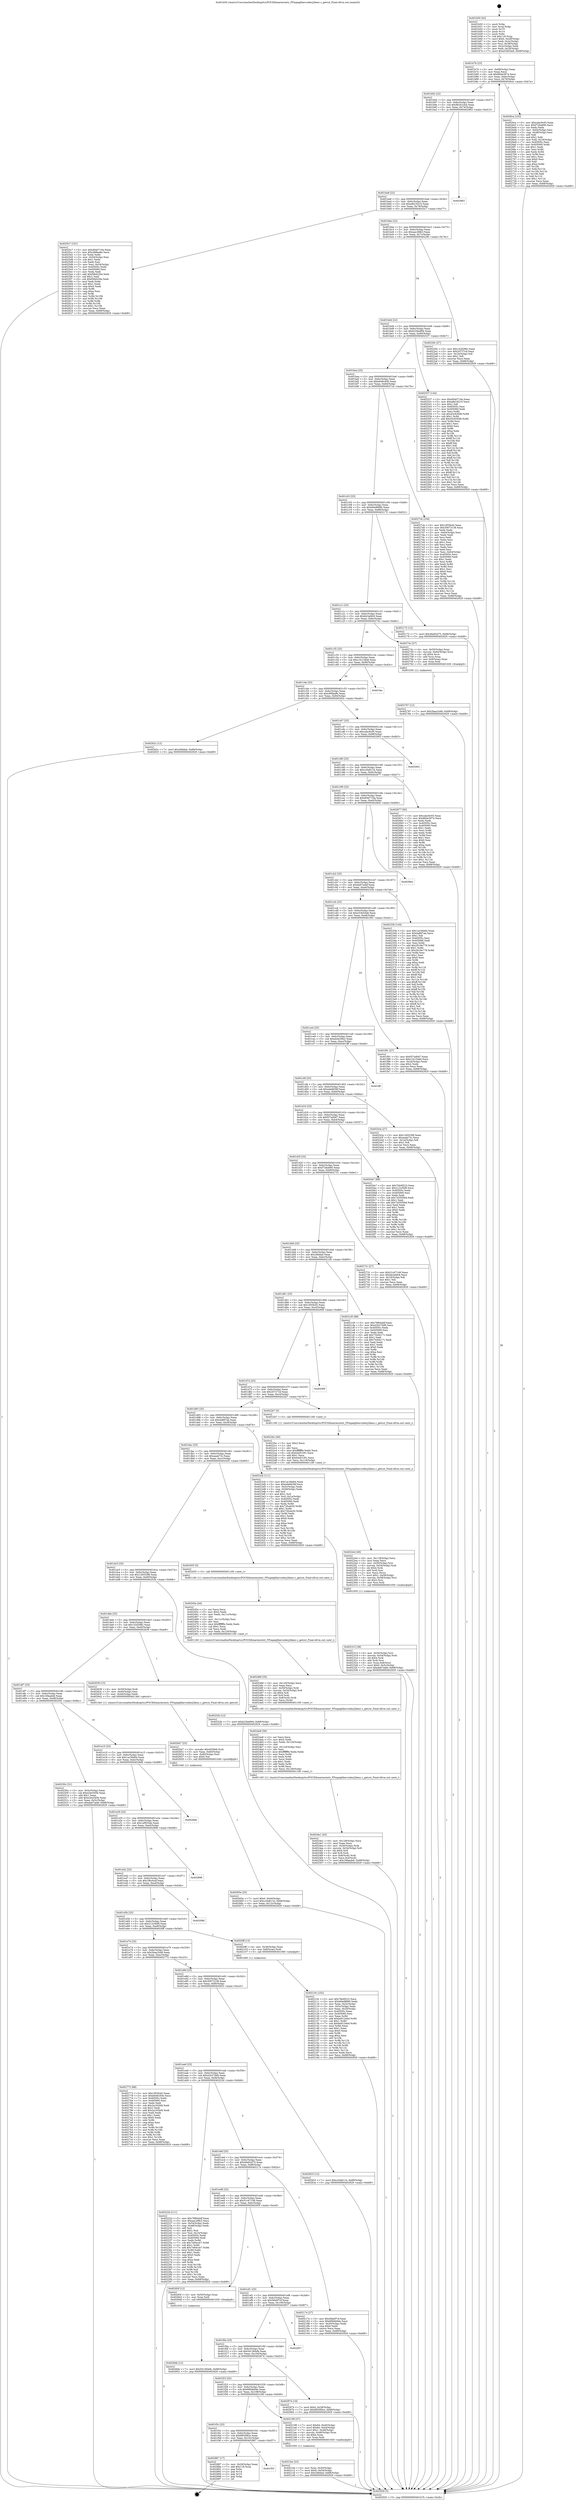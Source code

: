 digraph "0x401b50" {
  label = "0x401b50 (/mnt/c/Users/mathe/Desktop/tcc/POCII/binaries/extr_FFmpeglibavcodecj2kenc.c_getcut_Final-ollvm.out::main(0))"
  labelloc = "t"
  node[shape=record]

  Entry [label="",width=0.3,height=0.3,shape=circle,fillcolor=black,style=filled]
  "0x401b7b" [label="{
     0x401b7b [23]\l
     | [instrs]\l
     &nbsp;&nbsp;0x401b7b \<+3\>: mov -0x68(%rbp),%eax\l
     &nbsp;&nbsp;0x401b7e \<+2\>: mov %eax,%ecx\l
     &nbsp;&nbsp;0x401b80 \<+6\>: sub $0x86de3974,%ecx\l
     &nbsp;&nbsp;0x401b86 \<+3\>: mov %eax,-0x6c(%rbp)\l
     &nbsp;&nbsp;0x401b89 \<+3\>: mov %ecx,-0x70(%rbp)\l
     &nbsp;&nbsp;0x401b8c \<+6\>: je 00000000004026ca \<main+0xb7a\>\l
  }"]
  "0x4026ca" [label="{
     0x4026ca [103]\l
     | [instrs]\l
     &nbsp;&nbsp;0x4026ca \<+5\>: mov $0xcabc9c05,%eax\l
     &nbsp;&nbsp;0x4026cf \<+5\>: mov $0xf726a690,%ecx\l
     &nbsp;&nbsp;0x4026d4 \<+2\>: xor %edx,%edx\l
     &nbsp;&nbsp;0x4026d6 \<+3\>: mov -0x64(%rbp),%esi\l
     &nbsp;&nbsp;0x4026d9 \<+3\>: cmp -0x48(%rbp),%esi\l
     &nbsp;&nbsp;0x4026dc \<+4\>: setl %dil\l
     &nbsp;&nbsp;0x4026e0 \<+4\>: and $0x1,%dil\l
     &nbsp;&nbsp;0x4026e4 \<+4\>: mov %dil,-0x19(%rbp)\l
     &nbsp;&nbsp;0x4026e8 \<+7\>: mov 0x40505c,%esi\l
     &nbsp;&nbsp;0x4026ef \<+8\>: mov 0x405060,%r8d\l
     &nbsp;&nbsp;0x4026f7 \<+3\>: sub $0x1,%edx\l
     &nbsp;&nbsp;0x4026fa \<+3\>: mov %esi,%r9d\l
     &nbsp;&nbsp;0x4026fd \<+3\>: add %edx,%r9d\l
     &nbsp;&nbsp;0x402700 \<+4\>: imul %r9d,%esi\l
     &nbsp;&nbsp;0x402704 \<+3\>: and $0x1,%esi\l
     &nbsp;&nbsp;0x402707 \<+3\>: cmp $0x0,%esi\l
     &nbsp;&nbsp;0x40270a \<+4\>: sete %dil\l
     &nbsp;&nbsp;0x40270e \<+4\>: cmp $0xa,%r8d\l
     &nbsp;&nbsp;0x402712 \<+4\>: setl %r10b\l
     &nbsp;&nbsp;0x402716 \<+3\>: mov %dil,%r11b\l
     &nbsp;&nbsp;0x402719 \<+3\>: and %r10b,%r11b\l
     &nbsp;&nbsp;0x40271c \<+3\>: xor %r10b,%dil\l
     &nbsp;&nbsp;0x40271f \<+3\>: or %dil,%r11b\l
     &nbsp;&nbsp;0x402722 \<+4\>: test $0x1,%r11b\l
     &nbsp;&nbsp;0x402726 \<+3\>: cmovne %ecx,%eax\l
     &nbsp;&nbsp;0x402729 \<+3\>: mov %eax,-0x68(%rbp)\l
     &nbsp;&nbsp;0x40272c \<+5\>: jmp 0000000000402929 \<main+0xdd9\>\l
  }"]
  "0x401b92" [label="{
     0x401b92 [22]\l
     | [instrs]\l
     &nbsp;&nbsp;0x401b92 \<+5\>: jmp 0000000000401b97 \<main+0x47\>\l
     &nbsp;&nbsp;0x401b97 \<+3\>: mov -0x6c(%rbp),%eax\l
     &nbsp;&nbsp;0x401b9a \<+5\>: sub $0x8b2b1dcb,%eax\l
     &nbsp;&nbsp;0x401b9f \<+3\>: mov %eax,-0x74(%rbp)\l
     &nbsp;&nbsp;0x401ba2 \<+6\>: je 0000000000402863 \<main+0xd13\>\l
  }"]
  Exit [label="",width=0.3,height=0.3,shape=circle,fillcolor=black,style=filled,peripheries=2]
  "0x402863" [label="{
     0x402863\l
  }", style=dashed]
  "0x401ba8" [label="{
     0x401ba8 [22]\l
     | [instrs]\l
     &nbsp;&nbsp;0x401ba8 \<+5\>: jmp 0000000000401bad \<main+0x5d\>\l
     &nbsp;&nbsp;0x401bad \<+3\>: mov -0x6c(%rbp),%eax\l
     &nbsp;&nbsp;0x401bb0 \<+5\>: sub $0xa8d19210,%eax\l
     &nbsp;&nbsp;0x401bb5 \<+3\>: mov %eax,-0x78(%rbp)\l
     &nbsp;&nbsp;0x401bb8 \<+6\>: je 00000000004025c7 \<main+0xa77\>\l
  }"]
  "0x401f55" [label="{
     0x401f55\l
  }", style=dashed]
  "0x4025c7" [label="{
     0x4025c7 [101]\l
     | [instrs]\l
     &nbsp;&nbsp;0x4025c7 \<+5\>: mov $0xd040719a,%eax\l
     &nbsp;&nbsp;0x4025cc \<+5\>: mov $0xc89faa8e,%ecx\l
     &nbsp;&nbsp;0x4025d1 \<+2\>: xor %edx,%edx\l
     &nbsp;&nbsp;0x4025d3 \<+3\>: mov -0x54(%rbp),%esi\l
     &nbsp;&nbsp;0x4025d6 \<+3\>: sub $0x1,%edx\l
     &nbsp;&nbsp;0x4025d9 \<+2\>: sub %edx,%esi\l
     &nbsp;&nbsp;0x4025db \<+3\>: mov %esi,-0x54(%rbp)\l
     &nbsp;&nbsp;0x4025de \<+7\>: mov 0x40505c,%edx\l
     &nbsp;&nbsp;0x4025e5 \<+7\>: mov 0x405060,%esi\l
     &nbsp;&nbsp;0x4025ec \<+2\>: mov %edx,%edi\l
     &nbsp;&nbsp;0x4025ee \<+6\>: add $0xf56d226e,%edi\l
     &nbsp;&nbsp;0x4025f4 \<+3\>: sub $0x1,%edi\l
     &nbsp;&nbsp;0x4025f7 \<+6\>: sub $0xf56d226e,%edi\l
     &nbsp;&nbsp;0x4025fd \<+3\>: imul %edi,%edx\l
     &nbsp;&nbsp;0x402600 \<+3\>: and $0x1,%edx\l
     &nbsp;&nbsp;0x402603 \<+3\>: cmp $0x0,%edx\l
     &nbsp;&nbsp;0x402606 \<+4\>: sete %r8b\l
     &nbsp;&nbsp;0x40260a \<+3\>: cmp $0xa,%esi\l
     &nbsp;&nbsp;0x40260d \<+4\>: setl %r9b\l
     &nbsp;&nbsp;0x402611 \<+3\>: mov %r8b,%r10b\l
     &nbsp;&nbsp;0x402614 \<+3\>: and %r9b,%r10b\l
     &nbsp;&nbsp;0x402617 \<+3\>: xor %r9b,%r8b\l
     &nbsp;&nbsp;0x40261a \<+3\>: or %r8b,%r10b\l
     &nbsp;&nbsp;0x40261d \<+4\>: test $0x1,%r10b\l
     &nbsp;&nbsp;0x402621 \<+3\>: cmovne %ecx,%eax\l
     &nbsp;&nbsp;0x402624 \<+3\>: mov %eax,-0x68(%rbp)\l
     &nbsp;&nbsp;0x402627 \<+5\>: jmp 0000000000402929 \<main+0xdd9\>\l
  }"]
  "0x401bbe" [label="{
     0x401bbe [22]\l
     | [instrs]\l
     &nbsp;&nbsp;0x401bbe \<+5\>: jmp 0000000000401bc3 \<main+0x73\>\l
     &nbsp;&nbsp;0x401bc3 \<+3\>: mov -0x6c(%rbp),%eax\l
     &nbsp;&nbsp;0x401bc6 \<+5\>: sub $0xaac28fe3,%eax\l
     &nbsp;&nbsp;0x401bcb \<+3\>: mov %eax,-0x7c(%rbp)\l
     &nbsp;&nbsp;0x401bce \<+6\>: je 000000000040229c \<main+0x74c\>\l
  }"]
  "0x402887" [label="{
     0x402887 [17]\l
     | [instrs]\l
     &nbsp;&nbsp;0x402887 \<+3\>: mov -0x28(%rbp),%eax\l
     &nbsp;&nbsp;0x40288a \<+7\>: add $0x118,%rsp\l
     &nbsp;&nbsp;0x402891 \<+1\>: pop %rbx\l
     &nbsp;&nbsp;0x402892 \<+2\>: pop %r14\l
     &nbsp;&nbsp;0x402894 \<+2\>: pop %r15\l
     &nbsp;&nbsp;0x402896 \<+1\>: pop %rbp\l
     &nbsp;&nbsp;0x402897 \<+1\>: ret\l
  }"]
  "0x40229c" [label="{
     0x40229c [27]\l
     | [instrs]\l
     &nbsp;&nbsp;0x40229c \<+5\>: mov $0x142f298c,%eax\l
     &nbsp;&nbsp;0x4022a1 \<+5\>: mov $0x20727cd,%ecx\l
     &nbsp;&nbsp;0x4022a6 \<+3\>: mov -0x1b(%rbp),%dl\l
     &nbsp;&nbsp;0x4022a9 \<+3\>: test $0x1,%dl\l
     &nbsp;&nbsp;0x4022ac \<+3\>: cmovne %ecx,%eax\l
     &nbsp;&nbsp;0x4022af \<+3\>: mov %eax,-0x68(%rbp)\l
     &nbsp;&nbsp;0x4022b2 \<+5\>: jmp 0000000000402929 \<main+0xdd9\>\l
  }"]
  "0x401bd4" [label="{
     0x401bd4 [22]\l
     | [instrs]\l
     &nbsp;&nbsp;0x401bd4 \<+5\>: jmp 0000000000401bd9 \<main+0x89\>\l
     &nbsp;&nbsp;0x401bd9 \<+3\>: mov -0x6c(%rbp),%eax\l
     &nbsp;&nbsp;0x401bdc \<+5\>: sub $0xb22be994,%eax\l
     &nbsp;&nbsp;0x401be1 \<+3\>: mov %eax,-0x80(%rbp)\l
     &nbsp;&nbsp;0x401be4 \<+6\>: je 0000000000402537 \<main+0x9e7\>\l
  }"]
  "0x40284b" [label="{
     0x40284b [12]\l
     | [instrs]\l
     &nbsp;&nbsp;0x40284b \<+7\>: movl $0x5d1364db,-0x68(%rbp)\l
     &nbsp;&nbsp;0x402852 \<+5\>: jmp 0000000000402929 \<main+0xdd9\>\l
  }"]
  "0x402537" [label="{
     0x402537 [144]\l
     | [instrs]\l
     &nbsp;&nbsp;0x402537 \<+5\>: mov $0xd040719a,%eax\l
     &nbsp;&nbsp;0x40253c \<+5\>: mov $0xa8d19210,%ecx\l
     &nbsp;&nbsp;0x402541 \<+2\>: mov $0x1,%dl\l
     &nbsp;&nbsp;0x402543 \<+7\>: mov 0x40505c,%esi\l
     &nbsp;&nbsp;0x40254a \<+7\>: mov 0x405060,%edi\l
     &nbsp;&nbsp;0x402551 \<+3\>: mov %esi,%r8d\l
     &nbsp;&nbsp;0x402554 \<+7\>: sub $0x43c630d9,%r8d\l
     &nbsp;&nbsp;0x40255b \<+4\>: sub $0x1,%r8d\l
     &nbsp;&nbsp;0x40255f \<+7\>: add $0x43c630d9,%r8d\l
     &nbsp;&nbsp;0x402566 \<+4\>: imul %r8d,%esi\l
     &nbsp;&nbsp;0x40256a \<+3\>: and $0x1,%esi\l
     &nbsp;&nbsp;0x40256d \<+3\>: cmp $0x0,%esi\l
     &nbsp;&nbsp;0x402570 \<+4\>: sete %r9b\l
     &nbsp;&nbsp;0x402574 \<+3\>: cmp $0xa,%edi\l
     &nbsp;&nbsp;0x402577 \<+4\>: setl %r10b\l
     &nbsp;&nbsp;0x40257b \<+3\>: mov %r9b,%r11b\l
     &nbsp;&nbsp;0x40257e \<+4\>: xor $0xff,%r11b\l
     &nbsp;&nbsp;0x402582 \<+3\>: mov %r10b,%bl\l
     &nbsp;&nbsp;0x402585 \<+3\>: xor $0xff,%bl\l
     &nbsp;&nbsp;0x402588 \<+3\>: xor $0x1,%dl\l
     &nbsp;&nbsp;0x40258b \<+3\>: mov %r11b,%r14b\l
     &nbsp;&nbsp;0x40258e \<+4\>: and $0xff,%r14b\l
     &nbsp;&nbsp;0x402592 \<+3\>: and %dl,%r9b\l
     &nbsp;&nbsp;0x402595 \<+3\>: mov %bl,%r15b\l
     &nbsp;&nbsp;0x402598 \<+4\>: and $0xff,%r15b\l
     &nbsp;&nbsp;0x40259c \<+3\>: and %dl,%r10b\l
     &nbsp;&nbsp;0x40259f \<+3\>: or %r9b,%r14b\l
     &nbsp;&nbsp;0x4025a2 \<+3\>: or %r10b,%r15b\l
     &nbsp;&nbsp;0x4025a5 \<+3\>: xor %r15b,%r14b\l
     &nbsp;&nbsp;0x4025a8 \<+3\>: or %bl,%r11b\l
     &nbsp;&nbsp;0x4025ab \<+4\>: xor $0xff,%r11b\l
     &nbsp;&nbsp;0x4025af \<+3\>: or $0x1,%dl\l
     &nbsp;&nbsp;0x4025b2 \<+3\>: and %dl,%r11b\l
     &nbsp;&nbsp;0x4025b5 \<+3\>: or %r11b,%r14b\l
     &nbsp;&nbsp;0x4025b8 \<+4\>: test $0x1,%r14b\l
     &nbsp;&nbsp;0x4025bc \<+3\>: cmovne %ecx,%eax\l
     &nbsp;&nbsp;0x4025bf \<+3\>: mov %eax,-0x68(%rbp)\l
     &nbsp;&nbsp;0x4025c2 \<+5\>: jmp 0000000000402929 \<main+0xdd9\>\l
  }"]
  "0x401bea" [label="{
     0x401bea [25]\l
     | [instrs]\l
     &nbsp;&nbsp;0x401bea \<+5\>: jmp 0000000000401bef \<main+0x9f\>\l
     &nbsp;&nbsp;0x401bef \<+3\>: mov -0x6c(%rbp),%eax\l
     &nbsp;&nbsp;0x401bf2 \<+5\>: sub $0xb646c93b,%eax\l
     &nbsp;&nbsp;0x401bf7 \<+6\>: mov %eax,-0x84(%rbp)\l
     &nbsp;&nbsp;0x401bfd \<+6\>: je 00000000004027cb \<main+0xc7b\>\l
  }"]
  "0x402767" [label="{
     0x402767 [12]\l
     | [instrs]\l
     &nbsp;&nbsp;0x402767 \<+7\>: movl $0x2baa1b48,-0x68(%rbp)\l
     &nbsp;&nbsp;0x40276e \<+5\>: jmp 0000000000402929 \<main+0xdd9\>\l
  }"]
  "0x4027cb" [label="{
     0x4027cb [104]\l
     | [instrs]\l
     &nbsp;&nbsp;0x4027cb \<+5\>: mov $0x1855b45,%eax\l
     &nbsp;&nbsp;0x4027d0 \<+5\>: mov $0x30673138,%ecx\l
     &nbsp;&nbsp;0x4027d5 \<+2\>: xor %edx,%edx\l
     &nbsp;&nbsp;0x4027d7 \<+3\>: mov -0x64(%rbp),%esi\l
     &nbsp;&nbsp;0x4027da \<+2\>: mov %edx,%edi\l
     &nbsp;&nbsp;0x4027dc \<+2\>: sub %esi,%edi\l
     &nbsp;&nbsp;0x4027de \<+2\>: mov %edx,%esi\l
     &nbsp;&nbsp;0x4027e0 \<+3\>: sub $0x1,%esi\l
     &nbsp;&nbsp;0x4027e3 \<+2\>: add %esi,%edi\l
     &nbsp;&nbsp;0x4027e5 \<+2\>: mov %edx,%esi\l
     &nbsp;&nbsp;0x4027e7 \<+2\>: sub %edi,%esi\l
     &nbsp;&nbsp;0x4027e9 \<+3\>: mov %esi,-0x64(%rbp)\l
     &nbsp;&nbsp;0x4027ec \<+7\>: mov 0x40505c,%esi\l
     &nbsp;&nbsp;0x4027f3 \<+7\>: mov 0x405060,%edi\l
     &nbsp;&nbsp;0x4027fa \<+3\>: sub $0x1,%edx\l
     &nbsp;&nbsp;0x4027fd \<+3\>: mov %esi,%r8d\l
     &nbsp;&nbsp;0x402800 \<+3\>: add %edx,%r8d\l
     &nbsp;&nbsp;0x402803 \<+4\>: imul %r8d,%esi\l
     &nbsp;&nbsp;0x402807 \<+3\>: and $0x1,%esi\l
     &nbsp;&nbsp;0x40280a \<+3\>: cmp $0x0,%esi\l
     &nbsp;&nbsp;0x40280d \<+4\>: sete %r9b\l
     &nbsp;&nbsp;0x402811 \<+3\>: cmp $0xa,%edi\l
     &nbsp;&nbsp;0x402814 \<+4\>: setl %r10b\l
     &nbsp;&nbsp;0x402818 \<+3\>: mov %r9b,%r11b\l
     &nbsp;&nbsp;0x40281b \<+3\>: and %r10b,%r11b\l
     &nbsp;&nbsp;0x40281e \<+3\>: xor %r10b,%r9b\l
     &nbsp;&nbsp;0x402821 \<+3\>: or %r9b,%r11b\l
     &nbsp;&nbsp;0x402824 \<+4\>: test $0x1,%r11b\l
     &nbsp;&nbsp;0x402828 \<+3\>: cmovne %ecx,%eax\l
     &nbsp;&nbsp;0x40282b \<+3\>: mov %eax,-0x68(%rbp)\l
     &nbsp;&nbsp;0x40282e \<+5\>: jmp 0000000000402929 \<main+0xdd9\>\l
  }"]
  "0x401c03" [label="{
     0x401c03 [25]\l
     | [instrs]\l
     &nbsp;&nbsp;0x401c03 \<+5\>: jmp 0000000000401c08 \<main+0xb8\>\l
     &nbsp;&nbsp;0x401c08 \<+3\>: mov -0x6c(%rbp),%eax\l
     &nbsp;&nbsp;0x401c0b \<+5\>: sub $0xb94d6890,%eax\l
     &nbsp;&nbsp;0x401c10 \<+6\>: mov %eax,-0x88(%rbp)\l
     &nbsp;&nbsp;0x401c16 \<+6\>: je 0000000000402172 \<main+0x622\>\l
  }"]
  "0x40265e" [label="{
     0x40265e [25]\l
     | [instrs]\l
     &nbsp;&nbsp;0x40265e \<+7\>: movl $0x0,-0x64(%rbp)\l
     &nbsp;&nbsp;0x402665 \<+7\>: movl $0xcc0a811b,-0x68(%rbp)\l
     &nbsp;&nbsp;0x40266c \<+6\>: mov %eax,-0x12c(%rbp)\l
     &nbsp;&nbsp;0x402672 \<+5\>: jmp 0000000000402929 \<main+0xdd9\>\l
  }"]
  "0x402172" [label="{
     0x402172 [12]\l
     | [instrs]\l
     &nbsp;&nbsp;0x402172 \<+7\>: movl $0x49a92d75,-0x68(%rbp)\l
     &nbsp;&nbsp;0x402179 \<+5\>: jmp 0000000000402929 \<main+0xdd9\>\l
  }"]
  "0x401c1c" [label="{
     0x401c1c [25]\l
     | [instrs]\l
     &nbsp;&nbsp;0x401c1c \<+5\>: jmp 0000000000401c21 \<main+0xd1\>\l
     &nbsp;&nbsp;0x401c21 \<+3\>: mov -0x6c(%rbp),%eax\l
     &nbsp;&nbsp;0x401c24 \<+5\>: sub $0xbb3a6fc6,%eax\l
     &nbsp;&nbsp;0x401c29 \<+6\>: mov %eax,-0x8c(%rbp)\l
     &nbsp;&nbsp;0x401c2f \<+6\>: je 000000000040274c \<main+0xbfc\>\l
  }"]
  "0x402647" [label="{
     0x402647 [23]\l
     | [instrs]\l
     &nbsp;&nbsp;0x402647 \<+10\>: movabs $0x4030b6,%rdi\l
     &nbsp;&nbsp;0x402651 \<+3\>: mov %eax,-0x60(%rbp)\l
     &nbsp;&nbsp;0x402654 \<+3\>: mov -0x60(%rbp),%esi\l
     &nbsp;&nbsp;0x402657 \<+2\>: mov $0x0,%al\l
     &nbsp;&nbsp;0x402659 \<+5\>: call 0000000000401040 \<printf@plt\>\l
     | [calls]\l
     &nbsp;&nbsp;0x401040 \{1\} (unknown)\l
  }"]
  "0x40274c" [label="{
     0x40274c [27]\l
     | [instrs]\l
     &nbsp;&nbsp;0x40274c \<+4\>: mov -0x50(%rbp),%rax\l
     &nbsp;&nbsp;0x402750 \<+4\>: movslq -0x64(%rbp),%rcx\l
     &nbsp;&nbsp;0x402754 \<+4\>: shl $0x4,%rcx\l
     &nbsp;&nbsp;0x402758 \<+3\>: add %rcx,%rax\l
     &nbsp;&nbsp;0x40275b \<+4\>: mov 0x8(%rax),%rax\l
     &nbsp;&nbsp;0x40275f \<+3\>: mov %rax,%rdi\l
     &nbsp;&nbsp;0x402762 \<+5\>: call 0000000000401030 \<free@plt\>\l
     | [calls]\l
     &nbsp;&nbsp;0x401030 \{1\} (unknown)\l
  }"]
  "0x401c35" [label="{
     0x401c35 [25]\l
     | [instrs]\l
     &nbsp;&nbsp;0x401c35 \<+5\>: jmp 0000000000401c3a \<main+0xea\>\l
     &nbsp;&nbsp;0x401c3a \<+3\>: mov -0x6c(%rbp),%eax\l
     &nbsp;&nbsp;0x401c3d \<+5\>: sub $0xc1b134dd,%eax\l
     &nbsp;&nbsp;0x401c42 \<+6\>: mov %eax,-0x90(%rbp)\l
     &nbsp;&nbsp;0x401c48 \<+6\>: je 0000000000401fac \<main+0x45c\>\l
  }"]
  "0x4024e1" [label="{
     0x4024e1 [43]\l
     | [instrs]\l
     &nbsp;&nbsp;0x4024e1 \<+6\>: mov -0x128(%rbp),%ecx\l
     &nbsp;&nbsp;0x4024e7 \<+3\>: imul %eax,%ecx\l
     &nbsp;&nbsp;0x4024ea \<+4\>: mov -0x50(%rbp),%rdi\l
     &nbsp;&nbsp;0x4024ee \<+4\>: movslq -0x54(%rbp),%r8\l
     &nbsp;&nbsp;0x4024f2 \<+4\>: shl $0x4,%r8\l
     &nbsp;&nbsp;0x4024f6 \<+3\>: add %r8,%rdi\l
     &nbsp;&nbsp;0x4024f9 \<+4\>: mov 0x8(%rdi),%rdi\l
     &nbsp;&nbsp;0x4024fd \<+3\>: mov %ecx,0x4(%rdi)\l
     &nbsp;&nbsp;0x402500 \<+7\>: movl $0x16faade6,-0x68(%rbp)\l
     &nbsp;&nbsp;0x402507 \<+5\>: jmp 0000000000402929 \<main+0xdd9\>\l
  }"]
  "0x401fac" [label="{
     0x401fac\l
  }", style=dashed]
  "0x401c4e" [label="{
     0x401c4e [25]\l
     | [instrs]\l
     &nbsp;&nbsp;0x401c4e \<+5\>: jmp 0000000000401c53 \<main+0x103\>\l
     &nbsp;&nbsp;0x401c53 \<+3\>: mov -0x6c(%rbp),%eax\l
     &nbsp;&nbsp;0x401c56 \<+5\>: sub $0xc89faa8e,%eax\l
     &nbsp;&nbsp;0x401c5b \<+6\>: mov %eax,-0x94(%rbp)\l
     &nbsp;&nbsp;0x401c61 \<+6\>: je 000000000040262c \<main+0xadc\>\l
  }"]
  "0x4024a9" [label="{
     0x4024a9 [56]\l
     | [instrs]\l
     &nbsp;&nbsp;0x4024a9 \<+2\>: xor %ecx,%ecx\l
     &nbsp;&nbsp;0x4024ab \<+5\>: mov $0x2,%edx\l
     &nbsp;&nbsp;0x4024b0 \<+6\>: mov %edx,-0x124(%rbp)\l
     &nbsp;&nbsp;0x4024b6 \<+1\>: cltd\l
     &nbsp;&nbsp;0x4024b7 \<+6\>: mov -0x124(%rbp),%esi\l
     &nbsp;&nbsp;0x4024bd \<+2\>: idiv %esi\l
     &nbsp;&nbsp;0x4024bf \<+6\>: imul $0xfffffffe,%edx,%edx\l
     &nbsp;&nbsp;0x4024c5 \<+3\>: mov %ecx,%r9d\l
     &nbsp;&nbsp;0x4024c8 \<+3\>: sub %edx,%r9d\l
     &nbsp;&nbsp;0x4024cb \<+2\>: mov %ecx,%edx\l
     &nbsp;&nbsp;0x4024cd \<+3\>: sub $0x1,%edx\l
     &nbsp;&nbsp;0x4024d0 \<+3\>: add %edx,%r9d\l
     &nbsp;&nbsp;0x4024d3 \<+3\>: sub %r9d,%ecx\l
     &nbsp;&nbsp;0x4024d6 \<+6\>: mov %ecx,-0x128(%rbp)\l
     &nbsp;&nbsp;0x4024dc \<+5\>: call 0000000000401160 \<next_i\>\l
     | [calls]\l
     &nbsp;&nbsp;0x401160 \{1\} (/mnt/c/Users/mathe/Desktop/tcc/POCII/binaries/extr_FFmpeglibavcodecj2kenc.c_getcut_Final-ollvm.out::next_i)\l
  }"]
  "0x40262c" [label="{
     0x40262c [12]\l
     | [instrs]\l
     &nbsp;&nbsp;0x40262c \<+7\>: movl $0x28dda4,-0x68(%rbp)\l
     &nbsp;&nbsp;0x402633 \<+5\>: jmp 0000000000402929 \<main+0xdd9\>\l
  }"]
  "0x401c67" [label="{
     0x401c67 [25]\l
     | [instrs]\l
     &nbsp;&nbsp;0x401c67 \<+5\>: jmp 0000000000401c6c \<main+0x11c\>\l
     &nbsp;&nbsp;0x401c6c \<+3\>: mov -0x6c(%rbp),%eax\l
     &nbsp;&nbsp;0x401c6f \<+5\>: sub $0xcabc9c05,%eax\l
     &nbsp;&nbsp;0x401c74 \<+6\>: mov %eax,-0x98(%rbp)\l
     &nbsp;&nbsp;0x401c7a \<+6\>: je 0000000000402903 \<main+0xdb3\>\l
  }"]
  "0x402486" [label="{
     0x402486 [35]\l
     | [instrs]\l
     &nbsp;&nbsp;0x402486 \<+6\>: mov -0x120(%rbp),%ecx\l
     &nbsp;&nbsp;0x40248c \<+3\>: imul %eax,%ecx\l
     &nbsp;&nbsp;0x40248f \<+4\>: mov -0x50(%rbp),%rdi\l
     &nbsp;&nbsp;0x402493 \<+4\>: movslq -0x54(%rbp),%r8\l
     &nbsp;&nbsp;0x402497 \<+4\>: shl $0x4,%r8\l
     &nbsp;&nbsp;0x40249b \<+3\>: add %r8,%rdi\l
     &nbsp;&nbsp;0x40249e \<+4\>: mov 0x8(%rdi),%rdi\l
     &nbsp;&nbsp;0x4024a2 \<+2\>: mov %ecx,(%rdi)\l
     &nbsp;&nbsp;0x4024a4 \<+5\>: call 0000000000401160 \<next_i\>\l
     | [calls]\l
     &nbsp;&nbsp;0x401160 \{1\} (/mnt/c/Users/mathe/Desktop/tcc/POCII/binaries/extr_FFmpeglibavcodecj2kenc.c_getcut_Final-ollvm.out::next_i)\l
  }"]
  "0x402903" [label="{
     0x402903\l
  }", style=dashed]
  "0x401c80" [label="{
     0x401c80 [25]\l
     | [instrs]\l
     &nbsp;&nbsp;0x401c80 \<+5\>: jmp 0000000000401c85 \<main+0x135\>\l
     &nbsp;&nbsp;0x401c85 \<+3\>: mov -0x6c(%rbp),%eax\l
     &nbsp;&nbsp;0x401c88 \<+5\>: sub $0xcc0a811b,%eax\l
     &nbsp;&nbsp;0x401c8d \<+6\>: mov %eax,-0x9c(%rbp)\l
     &nbsp;&nbsp;0x401c93 \<+6\>: je 0000000000402677 \<main+0xb27\>\l
  }"]
  "0x40245a" [label="{
     0x40245a [44]\l
     | [instrs]\l
     &nbsp;&nbsp;0x40245a \<+2\>: xor %ecx,%ecx\l
     &nbsp;&nbsp;0x40245c \<+5\>: mov $0x2,%edx\l
     &nbsp;&nbsp;0x402461 \<+6\>: mov %edx,-0x11c(%rbp)\l
     &nbsp;&nbsp;0x402467 \<+1\>: cltd\l
     &nbsp;&nbsp;0x402468 \<+6\>: mov -0x11c(%rbp),%esi\l
     &nbsp;&nbsp;0x40246e \<+2\>: idiv %esi\l
     &nbsp;&nbsp;0x402470 \<+6\>: imul $0xfffffffe,%edx,%edx\l
     &nbsp;&nbsp;0x402476 \<+3\>: sub $0x1,%ecx\l
     &nbsp;&nbsp;0x402479 \<+2\>: sub %ecx,%edx\l
     &nbsp;&nbsp;0x40247b \<+6\>: mov %edx,-0x120(%rbp)\l
     &nbsp;&nbsp;0x402481 \<+5\>: call 0000000000401160 \<next_i\>\l
     | [calls]\l
     &nbsp;&nbsp;0x401160 \{1\} (/mnt/c/Users/mathe/Desktop/tcc/POCII/binaries/extr_FFmpeglibavcodecj2kenc.c_getcut_Final-ollvm.out::next_i)\l
  }"]
  "0x402677" [label="{
     0x402677 [83]\l
     | [instrs]\l
     &nbsp;&nbsp;0x402677 \<+5\>: mov $0xcabc9c05,%eax\l
     &nbsp;&nbsp;0x40267c \<+5\>: mov $0x86de3974,%ecx\l
     &nbsp;&nbsp;0x402681 \<+2\>: xor %edx,%edx\l
     &nbsp;&nbsp;0x402683 \<+7\>: mov 0x40505c,%esi\l
     &nbsp;&nbsp;0x40268a \<+7\>: mov 0x405060,%edi\l
     &nbsp;&nbsp;0x402691 \<+3\>: sub $0x1,%edx\l
     &nbsp;&nbsp;0x402694 \<+3\>: mov %esi,%r8d\l
     &nbsp;&nbsp;0x402697 \<+3\>: add %edx,%r8d\l
     &nbsp;&nbsp;0x40269a \<+4\>: imul %r8d,%esi\l
     &nbsp;&nbsp;0x40269e \<+3\>: and $0x1,%esi\l
     &nbsp;&nbsp;0x4026a1 \<+3\>: cmp $0x0,%esi\l
     &nbsp;&nbsp;0x4026a4 \<+4\>: sete %r9b\l
     &nbsp;&nbsp;0x4026a8 \<+3\>: cmp $0xa,%edi\l
     &nbsp;&nbsp;0x4026ab \<+4\>: setl %r10b\l
     &nbsp;&nbsp;0x4026af \<+3\>: mov %r9b,%r11b\l
     &nbsp;&nbsp;0x4026b2 \<+3\>: and %r10b,%r11b\l
     &nbsp;&nbsp;0x4026b5 \<+3\>: xor %r10b,%r9b\l
     &nbsp;&nbsp;0x4026b8 \<+3\>: or %r9b,%r11b\l
     &nbsp;&nbsp;0x4026bb \<+4\>: test $0x1,%r11b\l
     &nbsp;&nbsp;0x4026bf \<+3\>: cmovne %ecx,%eax\l
     &nbsp;&nbsp;0x4026c2 \<+3\>: mov %eax,-0x68(%rbp)\l
     &nbsp;&nbsp;0x4026c5 \<+5\>: jmp 0000000000402929 \<main+0xdd9\>\l
  }"]
  "0x401c99" [label="{
     0x401c99 [25]\l
     | [instrs]\l
     &nbsp;&nbsp;0x401c99 \<+5\>: jmp 0000000000401c9e \<main+0x14e\>\l
     &nbsp;&nbsp;0x401c9e \<+3\>: mov -0x6c(%rbp),%eax\l
     &nbsp;&nbsp;0x401ca1 \<+5\>: sub $0xd040719a,%eax\l
     &nbsp;&nbsp;0x401ca6 \<+6\>: mov %eax,-0xa0(%rbp)\l
     &nbsp;&nbsp;0x401cac \<+6\>: je 00000000004028e4 \<main+0xd94\>\l
  }"]
  "0x402315" [label="{
     0x402315 [38]\l
     | [instrs]\l
     &nbsp;&nbsp;0x402315 \<+4\>: mov -0x50(%rbp),%rsi\l
     &nbsp;&nbsp;0x402319 \<+4\>: movslq -0x54(%rbp),%rdi\l
     &nbsp;&nbsp;0x40231d \<+4\>: shl $0x4,%rdi\l
     &nbsp;&nbsp;0x402321 \<+3\>: add %rdi,%rsi\l
     &nbsp;&nbsp;0x402324 \<+4\>: mov %rax,0x8(%rsi)\l
     &nbsp;&nbsp;0x402328 \<+7\>: movl $0x0,-0x5c(%rbp)\l
     &nbsp;&nbsp;0x40232f \<+7\>: movl $0xda67aebf,-0x68(%rbp)\l
     &nbsp;&nbsp;0x402336 \<+5\>: jmp 0000000000402929 \<main+0xdd9\>\l
  }"]
  "0x4028e4" [label="{
     0x4028e4\l
  }", style=dashed]
  "0x401cb2" [label="{
     0x401cb2 [25]\l
     | [instrs]\l
     &nbsp;&nbsp;0x401cb2 \<+5\>: jmp 0000000000401cb7 \<main+0x167\>\l
     &nbsp;&nbsp;0x401cb7 \<+3\>: mov -0x6c(%rbp),%eax\l
     &nbsp;&nbsp;0x401cba \<+5\>: sub $0xda67aebf,%eax\l
     &nbsp;&nbsp;0x401cbf \<+6\>: mov %eax,-0xa4(%rbp)\l
     &nbsp;&nbsp;0x401cc5 \<+6\>: je 000000000040233b \<main+0x7eb\>\l
  }"]
  "0x4022e4" [label="{
     0x4022e4 [49]\l
     | [instrs]\l
     &nbsp;&nbsp;0x4022e4 \<+6\>: mov -0x118(%rbp),%ecx\l
     &nbsp;&nbsp;0x4022ea \<+3\>: imul %eax,%ecx\l
     &nbsp;&nbsp;0x4022ed \<+4\>: mov -0x50(%rbp),%rsi\l
     &nbsp;&nbsp;0x4022f1 \<+4\>: movslq -0x54(%rbp),%rdi\l
     &nbsp;&nbsp;0x4022f5 \<+4\>: shl $0x4,%rdi\l
     &nbsp;&nbsp;0x4022f9 \<+3\>: add %rdi,%rsi\l
     &nbsp;&nbsp;0x4022fc \<+2\>: mov %ecx,(%rsi)\l
     &nbsp;&nbsp;0x4022fe \<+7\>: movl $0x1,-0x58(%rbp)\l
     &nbsp;&nbsp;0x402305 \<+4\>: movslq -0x58(%rbp),%rsi\l
     &nbsp;&nbsp;0x402309 \<+4\>: shl $0x3,%rsi\l
     &nbsp;&nbsp;0x40230d \<+3\>: mov %rsi,%rdi\l
     &nbsp;&nbsp;0x402310 \<+5\>: call 0000000000401050 \<malloc@plt\>\l
     | [calls]\l
     &nbsp;&nbsp;0x401050 \{1\} (unknown)\l
  }"]
  "0x40233b" [label="{
     0x40233b [144]\l
     | [instrs]\l
     &nbsp;&nbsp;0x40233b \<+5\>: mov $0x1ac36e84,%eax\l
     &nbsp;&nbsp;0x402340 \<+5\>: mov $0x4a887ab,%ecx\l
     &nbsp;&nbsp;0x402345 \<+2\>: mov $0x1,%dl\l
     &nbsp;&nbsp;0x402347 \<+7\>: mov 0x40505c,%esi\l
     &nbsp;&nbsp;0x40234e \<+7\>: mov 0x405060,%edi\l
     &nbsp;&nbsp;0x402355 \<+3\>: mov %esi,%r8d\l
     &nbsp;&nbsp;0x402358 \<+7\>: add $0x2618e778,%r8d\l
     &nbsp;&nbsp;0x40235f \<+4\>: sub $0x1,%r8d\l
     &nbsp;&nbsp;0x402363 \<+7\>: sub $0x2618e778,%r8d\l
     &nbsp;&nbsp;0x40236a \<+4\>: imul %r8d,%esi\l
     &nbsp;&nbsp;0x40236e \<+3\>: and $0x1,%esi\l
     &nbsp;&nbsp;0x402371 \<+3\>: cmp $0x0,%esi\l
     &nbsp;&nbsp;0x402374 \<+4\>: sete %r9b\l
     &nbsp;&nbsp;0x402378 \<+3\>: cmp $0xa,%edi\l
     &nbsp;&nbsp;0x40237b \<+4\>: setl %r10b\l
     &nbsp;&nbsp;0x40237f \<+3\>: mov %r9b,%r11b\l
     &nbsp;&nbsp;0x402382 \<+4\>: xor $0xff,%r11b\l
     &nbsp;&nbsp;0x402386 \<+3\>: mov %r10b,%bl\l
     &nbsp;&nbsp;0x402389 \<+3\>: xor $0xff,%bl\l
     &nbsp;&nbsp;0x40238c \<+3\>: xor $0x1,%dl\l
     &nbsp;&nbsp;0x40238f \<+3\>: mov %r11b,%r14b\l
     &nbsp;&nbsp;0x402392 \<+4\>: and $0xff,%r14b\l
     &nbsp;&nbsp;0x402396 \<+3\>: and %dl,%r9b\l
     &nbsp;&nbsp;0x402399 \<+3\>: mov %bl,%r15b\l
     &nbsp;&nbsp;0x40239c \<+4\>: and $0xff,%r15b\l
     &nbsp;&nbsp;0x4023a0 \<+3\>: and %dl,%r10b\l
     &nbsp;&nbsp;0x4023a3 \<+3\>: or %r9b,%r14b\l
     &nbsp;&nbsp;0x4023a6 \<+3\>: or %r10b,%r15b\l
     &nbsp;&nbsp;0x4023a9 \<+3\>: xor %r15b,%r14b\l
     &nbsp;&nbsp;0x4023ac \<+3\>: or %bl,%r11b\l
     &nbsp;&nbsp;0x4023af \<+4\>: xor $0xff,%r11b\l
     &nbsp;&nbsp;0x4023b3 \<+3\>: or $0x1,%dl\l
     &nbsp;&nbsp;0x4023b6 \<+3\>: and %dl,%r11b\l
     &nbsp;&nbsp;0x4023b9 \<+3\>: or %r11b,%r14b\l
     &nbsp;&nbsp;0x4023bc \<+4\>: test $0x1,%r14b\l
     &nbsp;&nbsp;0x4023c0 \<+3\>: cmovne %ecx,%eax\l
     &nbsp;&nbsp;0x4023c3 \<+3\>: mov %eax,-0x68(%rbp)\l
     &nbsp;&nbsp;0x4023c6 \<+5\>: jmp 0000000000402929 \<main+0xdd9\>\l
  }"]
  "0x401ccb" [label="{
     0x401ccb [25]\l
     | [instrs]\l
     &nbsp;&nbsp;0x401ccb \<+5\>: jmp 0000000000401cd0 \<main+0x180\>\l
     &nbsp;&nbsp;0x401cd0 \<+3\>: mov -0x6c(%rbp),%eax\l
     &nbsp;&nbsp;0x401cd3 \<+5\>: sub $0xe53b54e8,%eax\l
     &nbsp;&nbsp;0x401cd8 \<+6\>: mov %eax,-0xa8(%rbp)\l
     &nbsp;&nbsp;0x401cde \<+6\>: je 0000000000401f91 \<main+0x441\>\l
  }"]
  "0x4022bc" [label="{
     0x4022bc [40]\l
     | [instrs]\l
     &nbsp;&nbsp;0x4022bc \<+5\>: mov $0x2,%ecx\l
     &nbsp;&nbsp;0x4022c1 \<+1\>: cltd\l
     &nbsp;&nbsp;0x4022c2 \<+2\>: idiv %ecx\l
     &nbsp;&nbsp;0x4022c4 \<+6\>: imul $0xfffffffe,%edx,%ecx\l
     &nbsp;&nbsp;0x4022ca \<+6\>: sub $0xb4d510f1,%ecx\l
     &nbsp;&nbsp;0x4022d0 \<+3\>: add $0x1,%ecx\l
     &nbsp;&nbsp;0x4022d3 \<+6\>: add $0xb4d510f1,%ecx\l
     &nbsp;&nbsp;0x4022d9 \<+6\>: mov %ecx,-0x118(%rbp)\l
     &nbsp;&nbsp;0x4022df \<+5\>: call 0000000000401160 \<next_i\>\l
     | [calls]\l
     &nbsp;&nbsp;0x401160 \{1\} (/mnt/c/Users/mathe/Desktop/tcc/POCII/binaries/extr_FFmpeglibavcodecj2kenc.c_getcut_Final-ollvm.out::next_i)\l
  }"]
  "0x401f91" [label="{
     0x401f91 [27]\l
     | [instrs]\l
     &nbsp;&nbsp;0x401f91 \<+5\>: mov $0xf37ad0d7,%eax\l
     &nbsp;&nbsp;0x401f96 \<+5\>: mov $0xc1b134dd,%ecx\l
     &nbsp;&nbsp;0x401f9b \<+3\>: mov -0x24(%rbp),%edx\l
     &nbsp;&nbsp;0x401f9e \<+3\>: cmp $0x2,%edx\l
     &nbsp;&nbsp;0x401fa1 \<+3\>: cmovne %ecx,%eax\l
     &nbsp;&nbsp;0x401fa4 \<+3\>: mov %eax,-0x68(%rbp)\l
     &nbsp;&nbsp;0x401fa7 \<+5\>: jmp 0000000000402929 \<main+0xdd9\>\l
  }"]
  "0x401ce4" [label="{
     0x401ce4 [25]\l
     | [instrs]\l
     &nbsp;&nbsp;0x401ce4 \<+5\>: jmp 0000000000401ce9 \<main+0x199\>\l
     &nbsp;&nbsp;0x401ce9 \<+3\>: mov -0x6c(%rbp),%eax\l
     &nbsp;&nbsp;0x401cec \<+5\>: sub $0xeb4e39e2,%eax\l
     &nbsp;&nbsp;0x401cf1 \<+6\>: mov %eax,-0xac(%rbp)\l
     &nbsp;&nbsp;0x401cf7 \<+6\>: je 0000000000401fff \<main+0x4af\>\l
  }"]
  "0x402929" [label="{
     0x402929 [5]\l
     | [instrs]\l
     &nbsp;&nbsp;0x402929 \<+5\>: jmp 0000000000401b7b \<main+0x2b\>\l
  }"]
  "0x401b50" [label="{
     0x401b50 [43]\l
     | [instrs]\l
     &nbsp;&nbsp;0x401b50 \<+1\>: push %rbp\l
     &nbsp;&nbsp;0x401b51 \<+3\>: mov %rsp,%rbp\l
     &nbsp;&nbsp;0x401b54 \<+2\>: push %r15\l
     &nbsp;&nbsp;0x401b56 \<+2\>: push %r14\l
     &nbsp;&nbsp;0x401b58 \<+1\>: push %rbx\l
     &nbsp;&nbsp;0x401b59 \<+7\>: sub $0x118,%rsp\l
     &nbsp;&nbsp;0x401b60 \<+7\>: movl $0x0,-0x28(%rbp)\l
     &nbsp;&nbsp;0x401b67 \<+3\>: mov %edi,-0x2c(%rbp)\l
     &nbsp;&nbsp;0x401b6a \<+4\>: mov %rsi,-0x38(%rbp)\l
     &nbsp;&nbsp;0x401b6e \<+3\>: mov -0x2c(%rbp),%edi\l
     &nbsp;&nbsp;0x401b71 \<+3\>: mov %edi,-0x24(%rbp)\l
     &nbsp;&nbsp;0x401b74 \<+7\>: movl $0xe53b54e8,-0x68(%rbp)\l
  }"]
  "0x4021be" [label="{
     0x4021be [23]\l
     | [instrs]\l
     &nbsp;&nbsp;0x4021be \<+4\>: mov %rax,-0x50(%rbp)\l
     &nbsp;&nbsp;0x4021c2 \<+7\>: movl $0x0,-0x54(%rbp)\l
     &nbsp;&nbsp;0x4021c9 \<+7\>: movl $0x28dda4,-0x68(%rbp)\l
     &nbsp;&nbsp;0x4021d0 \<+5\>: jmp 0000000000402929 \<main+0xdd9\>\l
  }"]
  "0x401fff" [label="{
     0x401fff\l
  }", style=dashed]
  "0x401cfd" [label="{
     0x401cfd [25]\l
     | [instrs]\l
     &nbsp;&nbsp;0x401cfd \<+5\>: jmp 0000000000401d02 \<main+0x1b2\>\l
     &nbsp;&nbsp;0x401d02 \<+3\>: mov -0x6c(%rbp),%eax\l
     &nbsp;&nbsp;0x401d05 \<+5\>: sub $0xede6636f,%eax\l
     &nbsp;&nbsp;0x401d0a \<+6\>: mov %eax,-0xb0(%rbp)\l
     &nbsp;&nbsp;0x401d10 \<+6\>: je 000000000040243a \<main+0x8ea\>\l
  }"]
  "0x401f3c" [label="{
     0x401f3c [25]\l
     | [instrs]\l
     &nbsp;&nbsp;0x401f3c \<+5\>: jmp 0000000000401f41 \<main+0x3f1\>\l
     &nbsp;&nbsp;0x401f41 \<+3\>: mov -0x6c(%rbp),%eax\l
     &nbsp;&nbsp;0x401f44 \<+5\>: sub $0x6f0268ce,%eax\l
     &nbsp;&nbsp;0x401f49 \<+6\>: mov %eax,-0x10c(%rbp)\l
     &nbsp;&nbsp;0x401f4f \<+6\>: je 0000000000402887 \<main+0xd37\>\l
  }"]
  "0x40243a" [label="{
     0x40243a [27]\l
     | [instrs]\l
     &nbsp;&nbsp;0x40243a \<+5\>: mov $0x126553f8,%eax\l
     &nbsp;&nbsp;0x40243f \<+5\>: mov $0xaaab73c,%ecx\l
     &nbsp;&nbsp;0x402444 \<+3\>: mov -0x1a(%rbp),%dl\l
     &nbsp;&nbsp;0x402447 \<+3\>: test $0x1,%dl\l
     &nbsp;&nbsp;0x40244a \<+3\>: cmovne %ecx,%eax\l
     &nbsp;&nbsp;0x40244d \<+3\>: mov %eax,-0x68(%rbp)\l
     &nbsp;&nbsp;0x402450 \<+5\>: jmp 0000000000402929 \<main+0xdd9\>\l
  }"]
  "0x401d16" [label="{
     0x401d16 [25]\l
     | [instrs]\l
     &nbsp;&nbsp;0x401d16 \<+5\>: jmp 0000000000401d1b \<main+0x1cb\>\l
     &nbsp;&nbsp;0x401d1b \<+3\>: mov -0x6c(%rbp),%eax\l
     &nbsp;&nbsp;0x401d1e \<+5\>: sub $0xf37ad0d7,%eax\l
     &nbsp;&nbsp;0x401d23 \<+6\>: mov %eax,-0xb4(%rbp)\l
     &nbsp;&nbsp;0x401d29 \<+6\>: je 00000000004020a7 \<main+0x557\>\l
  }"]
  "0x402199" [label="{
     0x402199 [37]\l
     | [instrs]\l
     &nbsp;&nbsp;0x402199 \<+7\>: movl $0x64,-0x40(%rbp)\l
     &nbsp;&nbsp;0x4021a0 \<+7\>: movl $0x64,-0x44(%rbp)\l
     &nbsp;&nbsp;0x4021a7 \<+7\>: movl $0x1,-0x48(%rbp)\l
     &nbsp;&nbsp;0x4021ae \<+4\>: movslq -0x48(%rbp),%rax\l
     &nbsp;&nbsp;0x4021b2 \<+4\>: shl $0x4,%rax\l
     &nbsp;&nbsp;0x4021b6 \<+3\>: mov %rax,%rdi\l
     &nbsp;&nbsp;0x4021b9 \<+5\>: call 0000000000401050 \<malloc@plt\>\l
     | [calls]\l
     &nbsp;&nbsp;0x401050 \{1\} (unknown)\l
  }"]
  "0x4020a7" [label="{
     0x4020a7 [88]\l
     | [instrs]\l
     &nbsp;&nbsp;0x4020a7 \<+5\>: mov $0x7bb0f223,%eax\l
     &nbsp;&nbsp;0x4020ac \<+5\>: mov $0x212c5bf9,%ecx\l
     &nbsp;&nbsp;0x4020b1 \<+7\>: mov 0x40505c,%edx\l
     &nbsp;&nbsp;0x4020b8 \<+7\>: mov 0x405060,%esi\l
     &nbsp;&nbsp;0x4020bf \<+2\>: mov %edx,%edi\l
     &nbsp;&nbsp;0x4020c1 \<+6\>: sub $0x7a55056d,%edi\l
     &nbsp;&nbsp;0x4020c7 \<+3\>: sub $0x1,%edi\l
     &nbsp;&nbsp;0x4020ca \<+6\>: add $0x7a55056d,%edi\l
     &nbsp;&nbsp;0x4020d0 \<+3\>: imul %edi,%edx\l
     &nbsp;&nbsp;0x4020d3 \<+3\>: and $0x1,%edx\l
     &nbsp;&nbsp;0x4020d6 \<+3\>: cmp $0x0,%edx\l
     &nbsp;&nbsp;0x4020d9 \<+4\>: sete %r8b\l
     &nbsp;&nbsp;0x4020dd \<+3\>: cmp $0xa,%esi\l
     &nbsp;&nbsp;0x4020e0 \<+4\>: setl %r9b\l
     &nbsp;&nbsp;0x4020e4 \<+3\>: mov %r8b,%r10b\l
     &nbsp;&nbsp;0x4020e7 \<+3\>: and %r9b,%r10b\l
     &nbsp;&nbsp;0x4020ea \<+3\>: xor %r9b,%r8b\l
     &nbsp;&nbsp;0x4020ed \<+3\>: or %r8b,%r10b\l
     &nbsp;&nbsp;0x4020f0 \<+4\>: test $0x1,%r10b\l
     &nbsp;&nbsp;0x4020f4 \<+3\>: cmovne %ecx,%eax\l
     &nbsp;&nbsp;0x4020f7 \<+3\>: mov %eax,-0x68(%rbp)\l
     &nbsp;&nbsp;0x4020fa \<+5\>: jmp 0000000000402929 \<main+0xdd9\>\l
  }"]
  "0x401d2f" [label="{
     0x401d2f [25]\l
     | [instrs]\l
     &nbsp;&nbsp;0x401d2f \<+5\>: jmp 0000000000401d34 \<main+0x1e4\>\l
     &nbsp;&nbsp;0x401d34 \<+3\>: mov -0x6c(%rbp),%eax\l
     &nbsp;&nbsp;0x401d37 \<+5\>: sub $0xf726a690,%eax\l
     &nbsp;&nbsp;0x401d3c \<+6\>: mov %eax,-0xb8(%rbp)\l
     &nbsp;&nbsp;0x401d42 \<+6\>: je 0000000000402731 \<main+0xbe1\>\l
  }"]
  "0x401f23" [label="{
     0x401f23 [25]\l
     | [instrs]\l
     &nbsp;&nbsp;0x401f23 \<+5\>: jmp 0000000000401f28 \<main+0x3d8\>\l
     &nbsp;&nbsp;0x401f28 \<+3\>: mov -0x6c(%rbp),%eax\l
     &nbsp;&nbsp;0x401f2b \<+5\>: sub $0x6684b94e,%eax\l
     &nbsp;&nbsp;0x401f30 \<+6\>: mov %eax,-0x108(%rbp)\l
     &nbsp;&nbsp;0x401f36 \<+6\>: je 0000000000402199 \<main+0x649\>\l
  }"]
  "0x402731" [label="{
     0x402731 [27]\l
     | [instrs]\l
     &nbsp;&nbsp;0x402731 \<+5\>: mov $0x51c67149,%eax\l
     &nbsp;&nbsp;0x402736 \<+5\>: mov $0xbb3a6fc6,%ecx\l
     &nbsp;&nbsp;0x40273b \<+3\>: mov -0x19(%rbp),%dl\l
     &nbsp;&nbsp;0x40273e \<+3\>: test $0x1,%dl\l
     &nbsp;&nbsp;0x402741 \<+3\>: cmovne %ecx,%eax\l
     &nbsp;&nbsp;0x402744 \<+3\>: mov %eax,-0x68(%rbp)\l
     &nbsp;&nbsp;0x402747 \<+5\>: jmp 0000000000402929 \<main+0xdd9\>\l
  }"]
  "0x401d48" [label="{
     0x401d48 [25]\l
     | [instrs]\l
     &nbsp;&nbsp;0x401d48 \<+5\>: jmp 0000000000401d4d \<main+0x1fd\>\l
     &nbsp;&nbsp;0x401d4d \<+3\>: mov -0x6c(%rbp),%eax\l
     &nbsp;&nbsp;0x401d50 \<+5\>: sub $0x28dda4,%eax\l
     &nbsp;&nbsp;0x401d55 \<+6\>: mov %eax,-0xbc(%rbp)\l
     &nbsp;&nbsp;0x401d5b \<+6\>: je 00000000004021d5 \<main+0x685\>\l
  }"]
  "0x402874" [label="{
     0x402874 [19]\l
     | [instrs]\l
     &nbsp;&nbsp;0x402874 \<+7\>: movl $0x0,-0x28(%rbp)\l
     &nbsp;&nbsp;0x40287b \<+7\>: movl $0x6f0268ce,-0x68(%rbp)\l
     &nbsp;&nbsp;0x402882 \<+5\>: jmp 0000000000402929 \<main+0xdd9\>\l
  }"]
  "0x4021d5" [label="{
     0x4021d5 [88]\l
     | [instrs]\l
     &nbsp;&nbsp;0x4021d5 \<+5\>: mov $0x76f64ddf,%eax\l
     &nbsp;&nbsp;0x4021da \<+5\>: mov $0x42b37dd9,%ecx\l
     &nbsp;&nbsp;0x4021df \<+7\>: mov 0x40505c,%edx\l
     &nbsp;&nbsp;0x4021e6 \<+7\>: mov 0x405060,%esi\l
     &nbsp;&nbsp;0x4021ed \<+2\>: mov %edx,%edi\l
     &nbsp;&nbsp;0x4021ef \<+6\>: add $0x7545b171,%edi\l
     &nbsp;&nbsp;0x4021f5 \<+3\>: sub $0x1,%edi\l
     &nbsp;&nbsp;0x4021f8 \<+6\>: sub $0x7545b171,%edi\l
     &nbsp;&nbsp;0x4021fe \<+3\>: imul %edi,%edx\l
     &nbsp;&nbsp;0x402201 \<+3\>: and $0x1,%edx\l
     &nbsp;&nbsp;0x402204 \<+3\>: cmp $0x0,%edx\l
     &nbsp;&nbsp;0x402207 \<+4\>: sete %r8b\l
     &nbsp;&nbsp;0x40220b \<+3\>: cmp $0xa,%esi\l
     &nbsp;&nbsp;0x40220e \<+4\>: setl %r9b\l
     &nbsp;&nbsp;0x402212 \<+3\>: mov %r8b,%r10b\l
     &nbsp;&nbsp;0x402215 \<+3\>: and %r9b,%r10b\l
     &nbsp;&nbsp;0x402218 \<+3\>: xor %r9b,%r8b\l
     &nbsp;&nbsp;0x40221b \<+3\>: or %r8b,%r10b\l
     &nbsp;&nbsp;0x40221e \<+4\>: test $0x1,%r10b\l
     &nbsp;&nbsp;0x402222 \<+3\>: cmovne %ecx,%eax\l
     &nbsp;&nbsp;0x402225 \<+3\>: mov %eax,-0x68(%rbp)\l
     &nbsp;&nbsp;0x402228 \<+5\>: jmp 0000000000402929 \<main+0xdd9\>\l
  }"]
  "0x401d61" [label="{
     0x401d61 [25]\l
     | [instrs]\l
     &nbsp;&nbsp;0x401d61 \<+5\>: jmp 0000000000401d66 \<main+0x216\>\l
     &nbsp;&nbsp;0x401d66 \<+3\>: mov -0x6c(%rbp),%eax\l
     &nbsp;&nbsp;0x401d69 \<+5\>: sub $0x1855b45,%eax\l
     &nbsp;&nbsp;0x401d6e \<+6\>: mov %eax,-0xc0(%rbp)\l
     &nbsp;&nbsp;0x401d74 \<+6\>: je 000000000040290f \<main+0xdbf\>\l
  }"]
  "0x401f0a" [label="{
     0x401f0a [25]\l
     | [instrs]\l
     &nbsp;&nbsp;0x401f0a \<+5\>: jmp 0000000000401f0f \<main+0x3bf\>\l
     &nbsp;&nbsp;0x401f0f \<+3\>: mov -0x6c(%rbp),%eax\l
     &nbsp;&nbsp;0x401f12 \<+5\>: sub $0x5d1364db,%eax\l
     &nbsp;&nbsp;0x401f17 \<+6\>: mov %eax,-0x104(%rbp)\l
     &nbsp;&nbsp;0x401f1d \<+6\>: je 0000000000402874 \<main+0xd24\>\l
  }"]
  "0x40290f" [label="{
     0x40290f\l
  }", style=dashed]
  "0x401d7a" [label="{
     0x401d7a [25]\l
     | [instrs]\l
     &nbsp;&nbsp;0x401d7a \<+5\>: jmp 0000000000401d7f \<main+0x22f\>\l
     &nbsp;&nbsp;0x401d7f \<+3\>: mov -0x6c(%rbp),%eax\l
     &nbsp;&nbsp;0x401d82 \<+5\>: sub $0x20727cd,%eax\l
     &nbsp;&nbsp;0x401d87 \<+6\>: mov %eax,-0xc4(%rbp)\l
     &nbsp;&nbsp;0x401d8d \<+6\>: je 00000000004022b7 \<main+0x767\>\l
  }"]
  "0x402857" [label="{
     0x402857\l
  }", style=dashed]
  "0x4022b7" [label="{
     0x4022b7 [5]\l
     | [instrs]\l
     &nbsp;&nbsp;0x4022b7 \<+5\>: call 0000000000401160 \<next_i\>\l
     | [calls]\l
     &nbsp;&nbsp;0x401160 \{1\} (/mnt/c/Users/mathe/Desktop/tcc/POCII/binaries/extr_FFmpeglibavcodecj2kenc.c_getcut_Final-ollvm.out::next_i)\l
  }"]
  "0x401d93" [label="{
     0x401d93 [25]\l
     | [instrs]\l
     &nbsp;&nbsp;0x401d93 \<+5\>: jmp 0000000000401d98 \<main+0x248\>\l
     &nbsp;&nbsp;0x401d98 \<+3\>: mov -0x6c(%rbp),%eax\l
     &nbsp;&nbsp;0x401d9b \<+5\>: sub $0x4a887ab,%eax\l
     &nbsp;&nbsp;0x401da0 \<+6\>: mov %eax,-0xc8(%rbp)\l
     &nbsp;&nbsp;0x401da6 \<+6\>: je 00000000004023cb \<main+0x87b\>\l
  }"]
  "0x401ef1" [label="{
     0x401ef1 [25]\l
     | [instrs]\l
     &nbsp;&nbsp;0x401ef1 \<+5\>: jmp 0000000000401ef6 \<main+0x3a6\>\l
     &nbsp;&nbsp;0x401ef6 \<+3\>: mov -0x6c(%rbp),%eax\l
     &nbsp;&nbsp;0x401ef9 \<+5\>: sub $0x58a0f7cf,%eax\l
     &nbsp;&nbsp;0x401efe \<+6\>: mov %eax,-0x100(%rbp)\l
     &nbsp;&nbsp;0x401f04 \<+6\>: je 0000000000402857 \<main+0xd07\>\l
  }"]
  "0x4023cb" [label="{
     0x4023cb [111]\l
     | [instrs]\l
     &nbsp;&nbsp;0x4023cb \<+5\>: mov $0x1ac36e84,%eax\l
     &nbsp;&nbsp;0x4023d0 \<+5\>: mov $0xede6636f,%ecx\l
     &nbsp;&nbsp;0x4023d5 \<+3\>: mov -0x5c(%rbp),%edx\l
     &nbsp;&nbsp;0x4023d8 \<+3\>: cmp -0x58(%rbp),%edx\l
     &nbsp;&nbsp;0x4023db \<+4\>: setl %sil\l
     &nbsp;&nbsp;0x4023df \<+4\>: and $0x1,%sil\l
     &nbsp;&nbsp;0x4023e3 \<+4\>: mov %sil,-0x1a(%rbp)\l
     &nbsp;&nbsp;0x4023e7 \<+7\>: mov 0x40505c,%edx\l
     &nbsp;&nbsp;0x4023ee \<+7\>: mov 0x405060,%edi\l
     &nbsp;&nbsp;0x4023f5 \<+3\>: mov %edx,%r8d\l
     &nbsp;&nbsp;0x4023f8 \<+7\>: sub $0x72fceb30,%r8d\l
     &nbsp;&nbsp;0x4023ff \<+4\>: sub $0x1,%r8d\l
     &nbsp;&nbsp;0x402403 \<+7\>: add $0x72fceb30,%r8d\l
     &nbsp;&nbsp;0x40240a \<+4\>: imul %r8d,%edx\l
     &nbsp;&nbsp;0x40240e \<+3\>: and $0x1,%edx\l
     &nbsp;&nbsp;0x402411 \<+3\>: cmp $0x0,%edx\l
     &nbsp;&nbsp;0x402414 \<+4\>: sete %sil\l
     &nbsp;&nbsp;0x402418 \<+3\>: cmp $0xa,%edi\l
     &nbsp;&nbsp;0x40241b \<+4\>: setl %r9b\l
     &nbsp;&nbsp;0x40241f \<+3\>: mov %sil,%r10b\l
     &nbsp;&nbsp;0x402422 \<+3\>: and %r9b,%r10b\l
     &nbsp;&nbsp;0x402425 \<+3\>: xor %r9b,%sil\l
     &nbsp;&nbsp;0x402428 \<+3\>: or %sil,%r10b\l
     &nbsp;&nbsp;0x40242b \<+4\>: test $0x1,%r10b\l
     &nbsp;&nbsp;0x40242f \<+3\>: cmovne %ecx,%eax\l
     &nbsp;&nbsp;0x402432 \<+3\>: mov %eax,-0x68(%rbp)\l
     &nbsp;&nbsp;0x402435 \<+5\>: jmp 0000000000402929 \<main+0xdd9\>\l
  }"]
  "0x401dac" [label="{
     0x401dac [25]\l
     | [instrs]\l
     &nbsp;&nbsp;0x401dac \<+5\>: jmp 0000000000401db1 \<main+0x261\>\l
     &nbsp;&nbsp;0x401db1 \<+3\>: mov -0x6c(%rbp),%eax\l
     &nbsp;&nbsp;0x401db4 \<+5\>: sub $0xaaab73c,%eax\l
     &nbsp;&nbsp;0x401db9 \<+6\>: mov %eax,-0xcc(%rbp)\l
     &nbsp;&nbsp;0x401dbf \<+6\>: je 0000000000402455 \<main+0x905\>\l
  }"]
  "0x40283f" [label="{
     0x40283f [12]\l
     | [instrs]\l
     &nbsp;&nbsp;0x40283f \<+4\>: mov -0x50(%rbp),%rax\l
     &nbsp;&nbsp;0x402843 \<+3\>: mov %rax,%rdi\l
     &nbsp;&nbsp;0x402846 \<+5\>: call 0000000000401030 \<free@plt\>\l
     | [calls]\l
     &nbsp;&nbsp;0x401030 \{1\} (unknown)\l
  }"]
  "0x402455" [label="{
     0x402455 [5]\l
     | [instrs]\l
     &nbsp;&nbsp;0x402455 \<+5\>: call 0000000000401160 \<next_i\>\l
     | [calls]\l
     &nbsp;&nbsp;0x401160 \{1\} (/mnt/c/Users/mathe/Desktop/tcc/POCII/binaries/extr_FFmpeglibavcodecj2kenc.c_getcut_Final-ollvm.out::next_i)\l
  }"]
  "0x401dc5" [label="{
     0x401dc5 [25]\l
     | [instrs]\l
     &nbsp;&nbsp;0x401dc5 \<+5\>: jmp 0000000000401dca \<main+0x27a\>\l
     &nbsp;&nbsp;0x401dca \<+3\>: mov -0x6c(%rbp),%eax\l
     &nbsp;&nbsp;0x401dcd \<+5\>: sub $0x126553f8,%eax\l
     &nbsp;&nbsp;0x401dd2 \<+6\>: mov %eax,-0xd0(%rbp)\l
     &nbsp;&nbsp;0x401dd8 \<+6\>: je 000000000040252b \<main+0x9db\>\l
  }"]
  "0x401ed8" [label="{
     0x401ed8 [25]\l
     | [instrs]\l
     &nbsp;&nbsp;0x401ed8 \<+5\>: jmp 0000000000401edd \<main+0x38d\>\l
     &nbsp;&nbsp;0x401edd \<+3\>: mov -0x6c(%rbp),%eax\l
     &nbsp;&nbsp;0x401ee0 \<+5\>: sub $0x51c67149,%eax\l
     &nbsp;&nbsp;0x401ee5 \<+6\>: mov %eax,-0xfc(%rbp)\l
     &nbsp;&nbsp;0x401eeb \<+6\>: je 000000000040283f \<main+0xcef\>\l
  }"]
  "0x40252b" [label="{
     0x40252b [12]\l
     | [instrs]\l
     &nbsp;&nbsp;0x40252b \<+7\>: movl $0xb22be994,-0x68(%rbp)\l
     &nbsp;&nbsp;0x402532 \<+5\>: jmp 0000000000402929 \<main+0xdd9\>\l
  }"]
  "0x401dde" [label="{
     0x401dde [25]\l
     | [instrs]\l
     &nbsp;&nbsp;0x401dde \<+5\>: jmp 0000000000401de3 \<main+0x293\>\l
     &nbsp;&nbsp;0x401de3 \<+3\>: mov -0x6c(%rbp),%eax\l
     &nbsp;&nbsp;0x401de6 \<+5\>: sub $0x142f298c,%eax\l
     &nbsp;&nbsp;0x401deb \<+6\>: mov %eax,-0xd4(%rbp)\l
     &nbsp;&nbsp;0x401df1 \<+6\>: je 0000000000402638 \<main+0xae8\>\l
  }"]
  "0x40217e" [label="{
     0x40217e [27]\l
     | [instrs]\l
     &nbsp;&nbsp;0x40217e \<+5\>: mov $0x58a0f7cf,%eax\l
     &nbsp;&nbsp;0x402183 \<+5\>: mov $0x6684b94e,%ecx\l
     &nbsp;&nbsp;0x402188 \<+3\>: mov -0x20(%rbp),%edx\l
     &nbsp;&nbsp;0x40218b \<+3\>: cmp $0x0,%edx\l
     &nbsp;&nbsp;0x40218e \<+3\>: cmove %ecx,%eax\l
     &nbsp;&nbsp;0x402191 \<+3\>: mov %eax,-0x68(%rbp)\l
     &nbsp;&nbsp;0x402194 \<+5\>: jmp 0000000000402929 \<main+0xdd9\>\l
  }"]
  "0x402638" [label="{
     0x402638 [15]\l
     | [instrs]\l
     &nbsp;&nbsp;0x402638 \<+4\>: mov -0x50(%rbp),%rdi\l
     &nbsp;&nbsp;0x40263c \<+3\>: mov -0x40(%rbp),%esi\l
     &nbsp;&nbsp;0x40263f \<+3\>: mov -0x44(%rbp),%edx\l
     &nbsp;&nbsp;0x402642 \<+5\>: call 00000000004013e0 \<getcut\>\l
     | [calls]\l
     &nbsp;&nbsp;0x4013e0 \{1\} (/mnt/c/Users/mathe/Desktop/tcc/POCII/binaries/extr_FFmpeglibavcodecj2kenc.c_getcut_Final-ollvm.out::getcut)\l
  }"]
  "0x401df7" [label="{
     0x401df7 [25]\l
     | [instrs]\l
     &nbsp;&nbsp;0x401df7 \<+5\>: jmp 0000000000401dfc \<main+0x2ac\>\l
     &nbsp;&nbsp;0x401dfc \<+3\>: mov -0x6c(%rbp),%eax\l
     &nbsp;&nbsp;0x401dff \<+5\>: sub $0x16faade6,%eax\l
     &nbsp;&nbsp;0x401e04 \<+6\>: mov %eax,-0xd8(%rbp)\l
     &nbsp;&nbsp;0x401e0a \<+6\>: je 000000000040250c \<main+0x9bc\>\l
  }"]
  "0x401ebf" [label="{
     0x401ebf [25]\l
     | [instrs]\l
     &nbsp;&nbsp;0x401ebf \<+5\>: jmp 0000000000401ec4 \<main+0x374\>\l
     &nbsp;&nbsp;0x401ec4 \<+3\>: mov -0x6c(%rbp),%eax\l
     &nbsp;&nbsp;0x401ec7 \<+5\>: sub $0x49a92d75,%eax\l
     &nbsp;&nbsp;0x401ecc \<+6\>: mov %eax,-0xf8(%rbp)\l
     &nbsp;&nbsp;0x401ed2 \<+6\>: je 000000000040217e \<main+0x62e\>\l
  }"]
  "0x40250c" [label="{
     0x40250c [31]\l
     | [instrs]\l
     &nbsp;&nbsp;0x40250c \<+3\>: mov -0x5c(%rbp),%eax\l
     &nbsp;&nbsp;0x40250f \<+5\>: sub $0xe2bc045b,%eax\l
     &nbsp;&nbsp;0x402514 \<+3\>: add $0x1,%eax\l
     &nbsp;&nbsp;0x402517 \<+5\>: add $0xe2bc045b,%eax\l
     &nbsp;&nbsp;0x40251c \<+3\>: mov %eax,-0x5c(%rbp)\l
     &nbsp;&nbsp;0x40251f \<+7\>: movl $0xda67aebf,-0x68(%rbp)\l
     &nbsp;&nbsp;0x402526 \<+5\>: jmp 0000000000402929 \<main+0xdd9\>\l
  }"]
  "0x401e10" [label="{
     0x401e10 [25]\l
     | [instrs]\l
     &nbsp;&nbsp;0x401e10 \<+5\>: jmp 0000000000401e15 \<main+0x2c5\>\l
     &nbsp;&nbsp;0x401e15 \<+3\>: mov -0x6c(%rbp),%eax\l
     &nbsp;&nbsp;0x401e18 \<+5\>: sub $0x1ac36e84,%eax\l
     &nbsp;&nbsp;0x401e1d \<+6\>: mov %eax,-0xdc(%rbp)\l
     &nbsp;&nbsp;0x401e23 \<+6\>: je 00000000004028d8 \<main+0xd88\>\l
  }"]
  "0x40222d" [label="{
     0x40222d [111]\l
     | [instrs]\l
     &nbsp;&nbsp;0x40222d \<+5\>: mov $0x76f64ddf,%eax\l
     &nbsp;&nbsp;0x402232 \<+5\>: mov $0xaac28fe3,%ecx\l
     &nbsp;&nbsp;0x402237 \<+3\>: mov -0x54(%rbp),%edx\l
     &nbsp;&nbsp;0x40223a \<+3\>: cmp -0x48(%rbp),%edx\l
     &nbsp;&nbsp;0x40223d \<+4\>: setl %sil\l
     &nbsp;&nbsp;0x402241 \<+4\>: and $0x1,%sil\l
     &nbsp;&nbsp;0x402245 \<+4\>: mov %sil,-0x1b(%rbp)\l
     &nbsp;&nbsp;0x402249 \<+7\>: mov 0x40505c,%edx\l
     &nbsp;&nbsp;0x402250 \<+7\>: mov 0x405060,%edi\l
     &nbsp;&nbsp;0x402257 \<+3\>: mov %edx,%r8d\l
     &nbsp;&nbsp;0x40225a \<+7\>: sub $0x7e94ccb7,%r8d\l
     &nbsp;&nbsp;0x402261 \<+4\>: sub $0x1,%r8d\l
     &nbsp;&nbsp;0x402265 \<+7\>: add $0x7e94ccb7,%r8d\l
     &nbsp;&nbsp;0x40226c \<+4\>: imul %r8d,%edx\l
     &nbsp;&nbsp;0x402270 \<+3\>: and $0x1,%edx\l
     &nbsp;&nbsp;0x402273 \<+3\>: cmp $0x0,%edx\l
     &nbsp;&nbsp;0x402276 \<+4\>: sete %sil\l
     &nbsp;&nbsp;0x40227a \<+3\>: cmp $0xa,%edi\l
     &nbsp;&nbsp;0x40227d \<+4\>: setl %r9b\l
     &nbsp;&nbsp;0x402281 \<+3\>: mov %sil,%r10b\l
     &nbsp;&nbsp;0x402284 \<+3\>: and %r9b,%r10b\l
     &nbsp;&nbsp;0x402287 \<+3\>: xor %r9b,%sil\l
     &nbsp;&nbsp;0x40228a \<+3\>: or %sil,%r10b\l
     &nbsp;&nbsp;0x40228d \<+4\>: test $0x1,%r10b\l
     &nbsp;&nbsp;0x402291 \<+3\>: cmovne %ecx,%eax\l
     &nbsp;&nbsp;0x402294 \<+3\>: mov %eax,-0x68(%rbp)\l
     &nbsp;&nbsp;0x402297 \<+5\>: jmp 0000000000402929 \<main+0xdd9\>\l
  }"]
  "0x4028d8" [label="{
     0x4028d8\l
  }", style=dashed]
  "0x401e29" [label="{
     0x401e29 [25]\l
     | [instrs]\l
     &nbsp;&nbsp;0x401e29 \<+5\>: jmp 0000000000401e2e \<main+0x2de\>\l
     &nbsp;&nbsp;0x401e2e \<+3\>: mov -0x6c(%rbp),%eax\l
     &nbsp;&nbsp;0x401e31 \<+5\>: sub $0x1af925da,%eax\l
     &nbsp;&nbsp;0x401e36 \<+6\>: mov %eax,-0xe0(%rbp)\l
     &nbsp;&nbsp;0x401e3c \<+6\>: je 0000000000402898 \<main+0xd48\>\l
  }"]
  "0x401ea6" [label="{
     0x401ea6 [25]\l
     | [instrs]\l
     &nbsp;&nbsp;0x401ea6 \<+5\>: jmp 0000000000401eab \<main+0x35b\>\l
     &nbsp;&nbsp;0x401eab \<+3\>: mov -0x6c(%rbp),%eax\l
     &nbsp;&nbsp;0x401eae \<+5\>: sub $0x42b37dd9,%eax\l
     &nbsp;&nbsp;0x401eb3 \<+6\>: mov %eax,-0xf4(%rbp)\l
     &nbsp;&nbsp;0x401eb9 \<+6\>: je 000000000040222d \<main+0x6dd\>\l
  }"]
  "0x402898" [label="{
     0x402898\l
  }", style=dashed]
  "0x401e42" [label="{
     0x401e42 [25]\l
     | [instrs]\l
     &nbsp;&nbsp;0x401e42 \<+5\>: jmp 0000000000401e47 \<main+0x2f7\>\l
     &nbsp;&nbsp;0x401e47 \<+3\>: mov -0x6c(%rbp),%eax\l
     &nbsp;&nbsp;0x401e4a \<+5\>: sub $0x1f6c0caf,%eax\l
     &nbsp;&nbsp;0x401e4f \<+6\>: mov %eax,-0xe4(%rbp)\l
     &nbsp;&nbsp;0x401e55 \<+6\>: je 000000000040209b \<main+0x54b\>\l
  }"]
  "0x402833" [label="{
     0x402833 [12]\l
     | [instrs]\l
     &nbsp;&nbsp;0x402833 \<+7\>: movl $0xcc0a811b,-0x68(%rbp)\l
     &nbsp;&nbsp;0x40283a \<+5\>: jmp 0000000000402929 \<main+0xdd9\>\l
  }"]
  "0x40209b" [label="{
     0x40209b\l
  }", style=dashed]
  "0x401e5b" [label="{
     0x401e5b [25]\l
     | [instrs]\l
     &nbsp;&nbsp;0x401e5b \<+5\>: jmp 0000000000401e60 \<main+0x310\>\l
     &nbsp;&nbsp;0x401e60 \<+3\>: mov -0x6c(%rbp),%eax\l
     &nbsp;&nbsp;0x401e63 \<+5\>: sub $0x212c5bf9,%eax\l
     &nbsp;&nbsp;0x401e68 \<+6\>: mov %eax,-0xe8(%rbp)\l
     &nbsp;&nbsp;0x401e6e \<+6\>: je 00000000004020ff \<main+0x5af\>\l
  }"]
  "0x401e8d" [label="{
     0x401e8d [25]\l
     | [instrs]\l
     &nbsp;&nbsp;0x401e8d \<+5\>: jmp 0000000000401e92 \<main+0x342\>\l
     &nbsp;&nbsp;0x401e92 \<+3\>: mov -0x6c(%rbp),%eax\l
     &nbsp;&nbsp;0x401e95 \<+5\>: sub $0x30673138,%eax\l
     &nbsp;&nbsp;0x401e9a \<+6\>: mov %eax,-0xf0(%rbp)\l
     &nbsp;&nbsp;0x401ea0 \<+6\>: je 0000000000402833 \<main+0xce3\>\l
  }"]
  "0x4020ff" [label="{
     0x4020ff [13]\l
     | [instrs]\l
     &nbsp;&nbsp;0x4020ff \<+4\>: mov -0x38(%rbp),%rax\l
     &nbsp;&nbsp;0x402103 \<+4\>: mov 0x8(%rax),%rdi\l
     &nbsp;&nbsp;0x402107 \<+5\>: call 0000000000401060 \<atoi@plt\>\l
     | [calls]\l
     &nbsp;&nbsp;0x401060 \{1\} (unknown)\l
  }"]
  "0x401e74" [label="{
     0x401e74 [25]\l
     | [instrs]\l
     &nbsp;&nbsp;0x401e74 \<+5\>: jmp 0000000000401e79 \<main+0x329\>\l
     &nbsp;&nbsp;0x401e79 \<+3\>: mov -0x6c(%rbp),%eax\l
     &nbsp;&nbsp;0x401e7c \<+5\>: sub $0x2baa1b48,%eax\l
     &nbsp;&nbsp;0x401e81 \<+6\>: mov %eax,-0xec(%rbp)\l
     &nbsp;&nbsp;0x401e87 \<+6\>: je 0000000000402773 \<main+0xc23\>\l
  }"]
  "0x40210c" [label="{
     0x40210c [102]\l
     | [instrs]\l
     &nbsp;&nbsp;0x40210c \<+5\>: mov $0x7bb0f223,%ecx\l
     &nbsp;&nbsp;0x402111 \<+5\>: mov $0xb94d6890,%edx\l
     &nbsp;&nbsp;0x402116 \<+3\>: mov %eax,-0x3c(%rbp)\l
     &nbsp;&nbsp;0x402119 \<+3\>: mov -0x3c(%rbp),%eax\l
     &nbsp;&nbsp;0x40211c \<+3\>: mov %eax,-0x20(%rbp)\l
     &nbsp;&nbsp;0x40211f \<+7\>: mov 0x40505c,%eax\l
     &nbsp;&nbsp;0x402126 \<+7\>: mov 0x405060,%esi\l
     &nbsp;&nbsp;0x40212d \<+3\>: mov %eax,%r8d\l
     &nbsp;&nbsp;0x402130 \<+7\>: add $0xbe912ebd,%r8d\l
     &nbsp;&nbsp;0x402137 \<+4\>: sub $0x1,%r8d\l
     &nbsp;&nbsp;0x40213b \<+7\>: sub $0xbe912ebd,%r8d\l
     &nbsp;&nbsp;0x402142 \<+4\>: imul %r8d,%eax\l
     &nbsp;&nbsp;0x402146 \<+3\>: and $0x1,%eax\l
     &nbsp;&nbsp;0x402149 \<+3\>: cmp $0x0,%eax\l
     &nbsp;&nbsp;0x40214c \<+4\>: sete %r9b\l
     &nbsp;&nbsp;0x402150 \<+3\>: cmp $0xa,%esi\l
     &nbsp;&nbsp;0x402153 \<+4\>: setl %r10b\l
     &nbsp;&nbsp;0x402157 \<+3\>: mov %r9b,%r11b\l
     &nbsp;&nbsp;0x40215a \<+3\>: and %r10b,%r11b\l
     &nbsp;&nbsp;0x40215d \<+3\>: xor %r10b,%r9b\l
     &nbsp;&nbsp;0x402160 \<+3\>: or %r9b,%r11b\l
     &nbsp;&nbsp;0x402163 \<+4\>: test $0x1,%r11b\l
     &nbsp;&nbsp;0x402167 \<+3\>: cmovne %edx,%ecx\l
     &nbsp;&nbsp;0x40216a \<+3\>: mov %ecx,-0x68(%rbp)\l
     &nbsp;&nbsp;0x40216d \<+5\>: jmp 0000000000402929 \<main+0xdd9\>\l
  }"]
  "0x402773" [label="{
     0x402773 [88]\l
     | [instrs]\l
     &nbsp;&nbsp;0x402773 \<+5\>: mov $0x1855b45,%eax\l
     &nbsp;&nbsp;0x402778 \<+5\>: mov $0xb646c93b,%ecx\l
     &nbsp;&nbsp;0x40277d \<+7\>: mov 0x40505c,%edx\l
     &nbsp;&nbsp;0x402784 \<+7\>: mov 0x405060,%esi\l
     &nbsp;&nbsp;0x40278b \<+2\>: mov %edx,%edi\l
     &nbsp;&nbsp;0x40278d \<+6\>: sub $0x2a162bf4,%edi\l
     &nbsp;&nbsp;0x402793 \<+3\>: sub $0x1,%edi\l
     &nbsp;&nbsp;0x402796 \<+6\>: add $0x2a162bf4,%edi\l
     &nbsp;&nbsp;0x40279c \<+3\>: imul %edi,%edx\l
     &nbsp;&nbsp;0x40279f \<+3\>: and $0x1,%edx\l
     &nbsp;&nbsp;0x4027a2 \<+3\>: cmp $0x0,%edx\l
     &nbsp;&nbsp;0x4027a5 \<+4\>: sete %r8b\l
     &nbsp;&nbsp;0x4027a9 \<+3\>: cmp $0xa,%esi\l
     &nbsp;&nbsp;0x4027ac \<+4\>: setl %r9b\l
     &nbsp;&nbsp;0x4027b0 \<+3\>: mov %r8b,%r10b\l
     &nbsp;&nbsp;0x4027b3 \<+3\>: and %r9b,%r10b\l
     &nbsp;&nbsp;0x4027b6 \<+3\>: xor %r9b,%r8b\l
     &nbsp;&nbsp;0x4027b9 \<+3\>: or %r8b,%r10b\l
     &nbsp;&nbsp;0x4027bc \<+4\>: test $0x1,%r10b\l
     &nbsp;&nbsp;0x4027c0 \<+3\>: cmovne %ecx,%eax\l
     &nbsp;&nbsp;0x4027c3 \<+3\>: mov %eax,-0x68(%rbp)\l
     &nbsp;&nbsp;0x4027c6 \<+5\>: jmp 0000000000402929 \<main+0xdd9\>\l
  }"]
  Entry -> "0x401b50" [label=" 1"]
  "0x401b7b" -> "0x4026ca" [label=" 2"]
  "0x401b7b" -> "0x401b92" [label=" 37"]
  "0x402887" -> Exit [label=" 1"]
  "0x401b92" -> "0x402863" [label=" 0"]
  "0x401b92" -> "0x401ba8" [label=" 37"]
  "0x401f3c" -> "0x401f55" [label=" 0"]
  "0x401ba8" -> "0x4025c7" [label=" 1"]
  "0x401ba8" -> "0x401bbe" [label=" 36"]
  "0x401f3c" -> "0x402887" [label=" 1"]
  "0x401bbe" -> "0x40229c" [label=" 2"]
  "0x401bbe" -> "0x401bd4" [label=" 34"]
  "0x402874" -> "0x402929" [label=" 1"]
  "0x401bd4" -> "0x402537" [label=" 1"]
  "0x401bd4" -> "0x401bea" [label=" 33"]
  "0x40284b" -> "0x402929" [label=" 1"]
  "0x401bea" -> "0x4027cb" [label=" 1"]
  "0x401bea" -> "0x401c03" [label=" 32"]
  "0x40283f" -> "0x40284b" [label=" 1"]
  "0x401c03" -> "0x402172" [label=" 1"]
  "0x401c03" -> "0x401c1c" [label=" 31"]
  "0x402833" -> "0x402929" [label=" 1"]
  "0x401c1c" -> "0x40274c" [label=" 1"]
  "0x401c1c" -> "0x401c35" [label=" 30"]
  "0x4027cb" -> "0x402929" [label=" 1"]
  "0x401c35" -> "0x401fac" [label=" 0"]
  "0x401c35" -> "0x401c4e" [label=" 30"]
  "0x402773" -> "0x402929" [label=" 1"]
  "0x401c4e" -> "0x40262c" [label=" 1"]
  "0x401c4e" -> "0x401c67" [label=" 29"]
  "0x402767" -> "0x402929" [label=" 1"]
  "0x401c67" -> "0x402903" [label=" 0"]
  "0x401c67" -> "0x401c80" [label=" 29"]
  "0x40274c" -> "0x402767" [label=" 1"]
  "0x401c80" -> "0x402677" [label=" 2"]
  "0x401c80" -> "0x401c99" [label=" 27"]
  "0x402731" -> "0x402929" [label=" 2"]
  "0x401c99" -> "0x4028e4" [label=" 0"]
  "0x401c99" -> "0x401cb2" [label=" 27"]
  "0x4026ca" -> "0x402929" [label=" 2"]
  "0x401cb2" -> "0x40233b" [label=" 2"]
  "0x401cb2" -> "0x401ccb" [label=" 25"]
  "0x402677" -> "0x402929" [label=" 2"]
  "0x401ccb" -> "0x401f91" [label=" 1"]
  "0x401ccb" -> "0x401ce4" [label=" 24"]
  "0x401f91" -> "0x402929" [label=" 1"]
  "0x401b50" -> "0x401b7b" [label=" 1"]
  "0x402929" -> "0x401b7b" [label=" 38"]
  "0x40265e" -> "0x402929" [label=" 1"]
  "0x401ce4" -> "0x401fff" [label=" 0"]
  "0x401ce4" -> "0x401cfd" [label=" 24"]
  "0x402647" -> "0x40265e" [label=" 1"]
  "0x401cfd" -> "0x40243a" [label=" 2"]
  "0x401cfd" -> "0x401d16" [label=" 22"]
  "0x402638" -> "0x402647" [label=" 1"]
  "0x401d16" -> "0x4020a7" [label=" 1"]
  "0x401d16" -> "0x401d2f" [label=" 21"]
  "0x4020a7" -> "0x402929" [label=" 1"]
  "0x40262c" -> "0x402929" [label=" 1"]
  "0x401d2f" -> "0x402731" [label=" 2"]
  "0x401d2f" -> "0x401d48" [label=" 19"]
  "0x402537" -> "0x402929" [label=" 1"]
  "0x401d48" -> "0x4021d5" [label=" 2"]
  "0x401d48" -> "0x401d61" [label=" 17"]
  "0x40252b" -> "0x402929" [label=" 1"]
  "0x401d61" -> "0x40290f" [label=" 0"]
  "0x401d61" -> "0x401d7a" [label=" 17"]
  "0x4024e1" -> "0x402929" [label=" 1"]
  "0x401d7a" -> "0x4022b7" [label=" 1"]
  "0x401d7a" -> "0x401d93" [label=" 16"]
  "0x4024a9" -> "0x4024e1" [label=" 1"]
  "0x401d93" -> "0x4023cb" [label=" 2"]
  "0x401d93" -> "0x401dac" [label=" 14"]
  "0x40245a" -> "0x402486" [label=" 1"]
  "0x401dac" -> "0x402455" [label=" 1"]
  "0x401dac" -> "0x401dc5" [label=" 13"]
  "0x402455" -> "0x40245a" [label=" 1"]
  "0x401dc5" -> "0x40252b" [label=" 1"]
  "0x401dc5" -> "0x401dde" [label=" 12"]
  "0x4023cb" -> "0x402929" [label=" 2"]
  "0x401dde" -> "0x402638" [label=" 1"]
  "0x401dde" -> "0x401df7" [label=" 11"]
  "0x40233b" -> "0x402929" [label=" 2"]
  "0x401df7" -> "0x40250c" [label=" 1"]
  "0x401df7" -> "0x401e10" [label=" 10"]
  "0x4022e4" -> "0x402315" [label=" 1"]
  "0x401e10" -> "0x4028d8" [label=" 0"]
  "0x401e10" -> "0x401e29" [label=" 10"]
  "0x4022bc" -> "0x4022e4" [label=" 1"]
  "0x401e29" -> "0x402898" [label=" 0"]
  "0x401e29" -> "0x401e42" [label=" 10"]
  "0x40229c" -> "0x402929" [label=" 2"]
  "0x401e42" -> "0x40209b" [label=" 0"]
  "0x401e42" -> "0x401e5b" [label=" 10"]
  "0x40222d" -> "0x402929" [label=" 2"]
  "0x401e5b" -> "0x4020ff" [label=" 1"]
  "0x401e5b" -> "0x401e74" [label=" 9"]
  "0x4020ff" -> "0x40210c" [label=" 1"]
  "0x40210c" -> "0x402929" [label=" 1"]
  "0x402172" -> "0x402929" [label=" 1"]
  "0x4021be" -> "0x402929" [label=" 1"]
  "0x401e74" -> "0x402773" [label=" 1"]
  "0x401e74" -> "0x401e8d" [label=" 8"]
  "0x4021d5" -> "0x402929" [label=" 2"]
  "0x401e8d" -> "0x402833" [label=" 1"]
  "0x401e8d" -> "0x401ea6" [label=" 7"]
  "0x4022b7" -> "0x4022bc" [label=" 1"]
  "0x401ea6" -> "0x40222d" [label=" 2"]
  "0x401ea6" -> "0x401ebf" [label=" 5"]
  "0x402315" -> "0x402929" [label=" 1"]
  "0x401ebf" -> "0x40217e" [label=" 1"]
  "0x401ebf" -> "0x401ed8" [label=" 4"]
  "0x40217e" -> "0x402929" [label=" 1"]
  "0x40243a" -> "0x402929" [label=" 2"]
  "0x401ed8" -> "0x40283f" [label=" 1"]
  "0x401ed8" -> "0x401ef1" [label=" 3"]
  "0x402486" -> "0x4024a9" [label=" 1"]
  "0x401ef1" -> "0x402857" [label=" 0"]
  "0x401ef1" -> "0x401f0a" [label=" 3"]
  "0x40250c" -> "0x402929" [label=" 1"]
  "0x401f0a" -> "0x402874" [label=" 1"]
  "0x401f0a" -> "0x401f23" [label=" 2"]
  "0x4025c7" -> "0x402929" [label=" 1"]
  "0x401f23" -> "0x402199" [label=" 1"]
  "0x401f23" -> "0x401f3c" [label=" 1"]
  "0x402199" -> "0x4021be" [label=" 1"]
}
